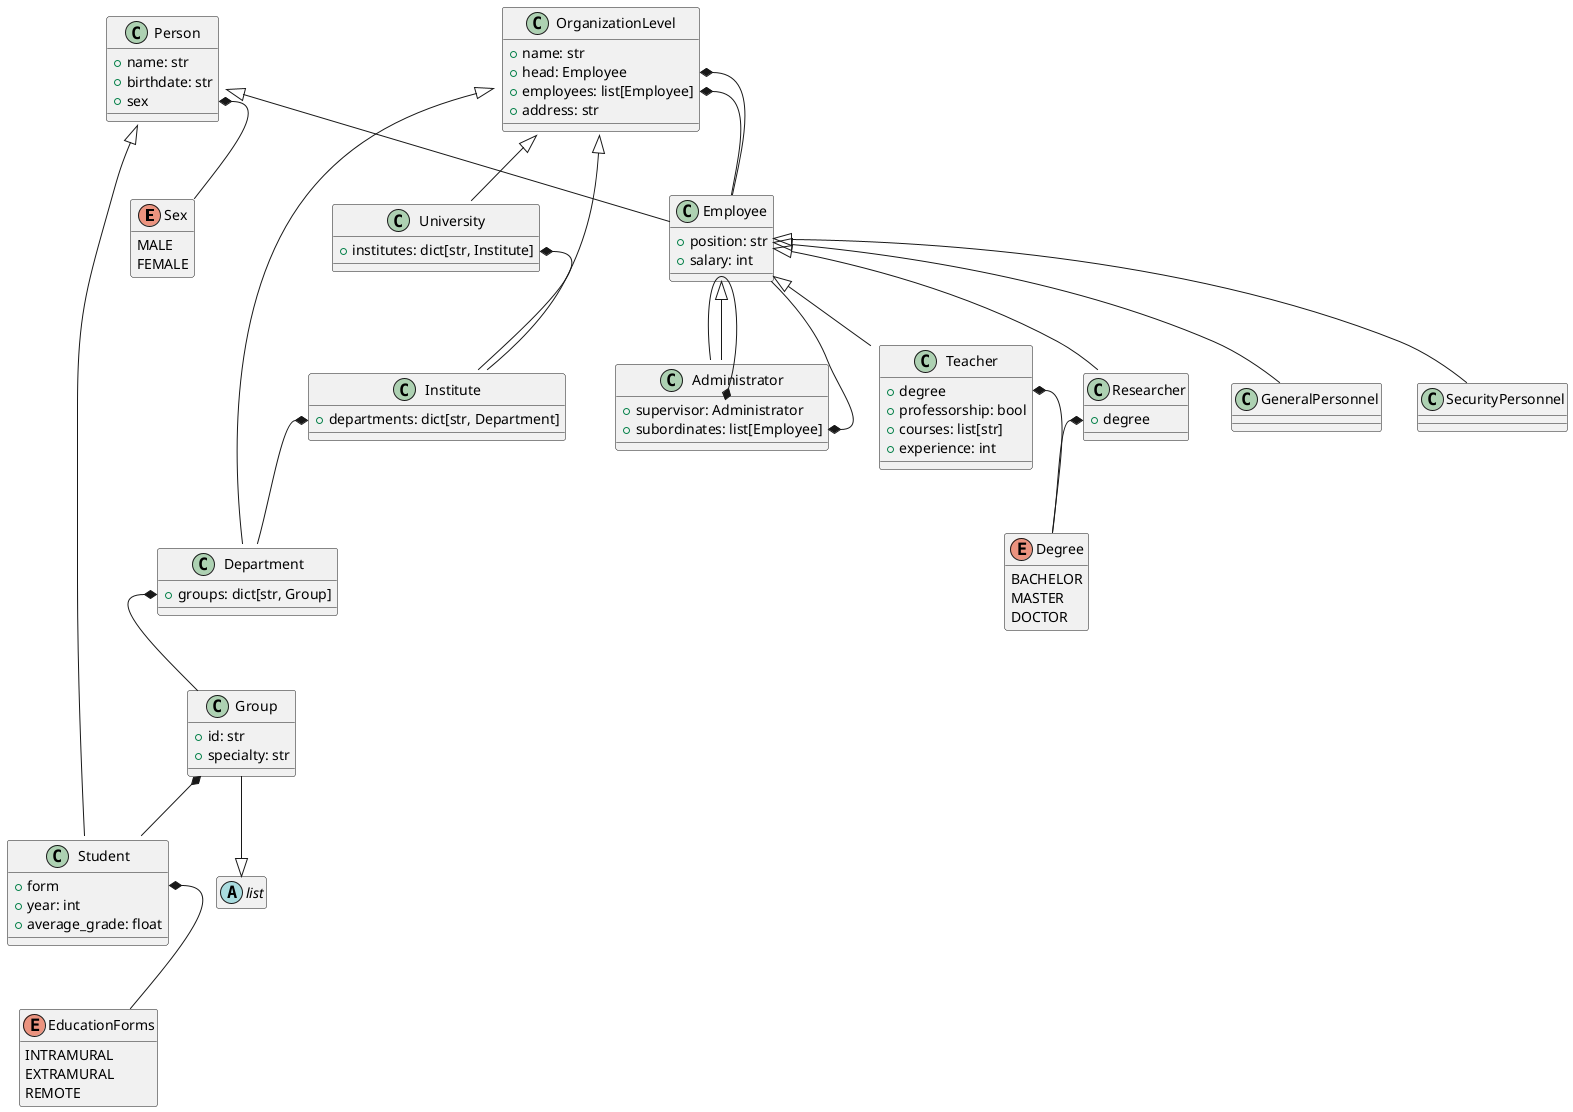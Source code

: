 @startuml
'skinparam groupInheritance 3

enum Sex {
    MALE
    FEMALE
}
hide Sex empty members

enum Degree {
    BACHELOR
    MASTER
    DOCTOR
}
hide Degree empty members

enum EducationForms {
    INTRAMURAL
    EXTRAMURAL
    REMOTE
}
hide EducationForms empty members


class Person {
    +name: str
    +birthdate: str
    +sex
}

class Employee {
    +position: str
    +salary: int
}

class Teacher {
    +degree
    +professorship: bool
    +courses: list[str]
    +experience: int
}

class Researcher {
    +degree
}

class GeneralPersonnel

class SecurityPersonnel

class Administrator {
    +supervisor: Administrator
    +subordinates: list[Employee]
}

class Student {
    +form
    +year: int
    +average_grade: float
}


class OrganizationLevel {
    +name: str
    +head: Employee
    +employees: list[Employee]
    +address: str
}

class University {
    +institutes: dict[str, Institute]
}

class Institute {
    +departments: dict[str, Department]
}

class Department {
    +groups: dict[str, Group]
}


abstract list
class Group {
    +id: str
    +specialty: str
}
hide list empty members


OrganizationLevel <|-- University
OrganizationLevel <|-- Institute
OrganizationLevel <|-- Department

University::institutes *-- Institute
Institute::departments *-- Department
Department::groups *-- Group

OrganizationLevel::head *-- Employee
OrganizationLevel::employees *-- Employee

Group --|> list
Group *-- Student

Person::sex *-- Sex
Person <|-- Employee
Employee <|-- Administrator
Employee <|-- Teacher
Employee <|-- Researcher
Employee <|-- SecurityPersonnel
Employee <|-- GeneralPersonnel
Person <|-- Student

Teacher::degree *-- Degree
Researcher::degree *-- Degree

Administrator::supervisor *-- Administrator
Administrator::subordinates *-- Employee

Student::form *-- EducationForms

@enduml